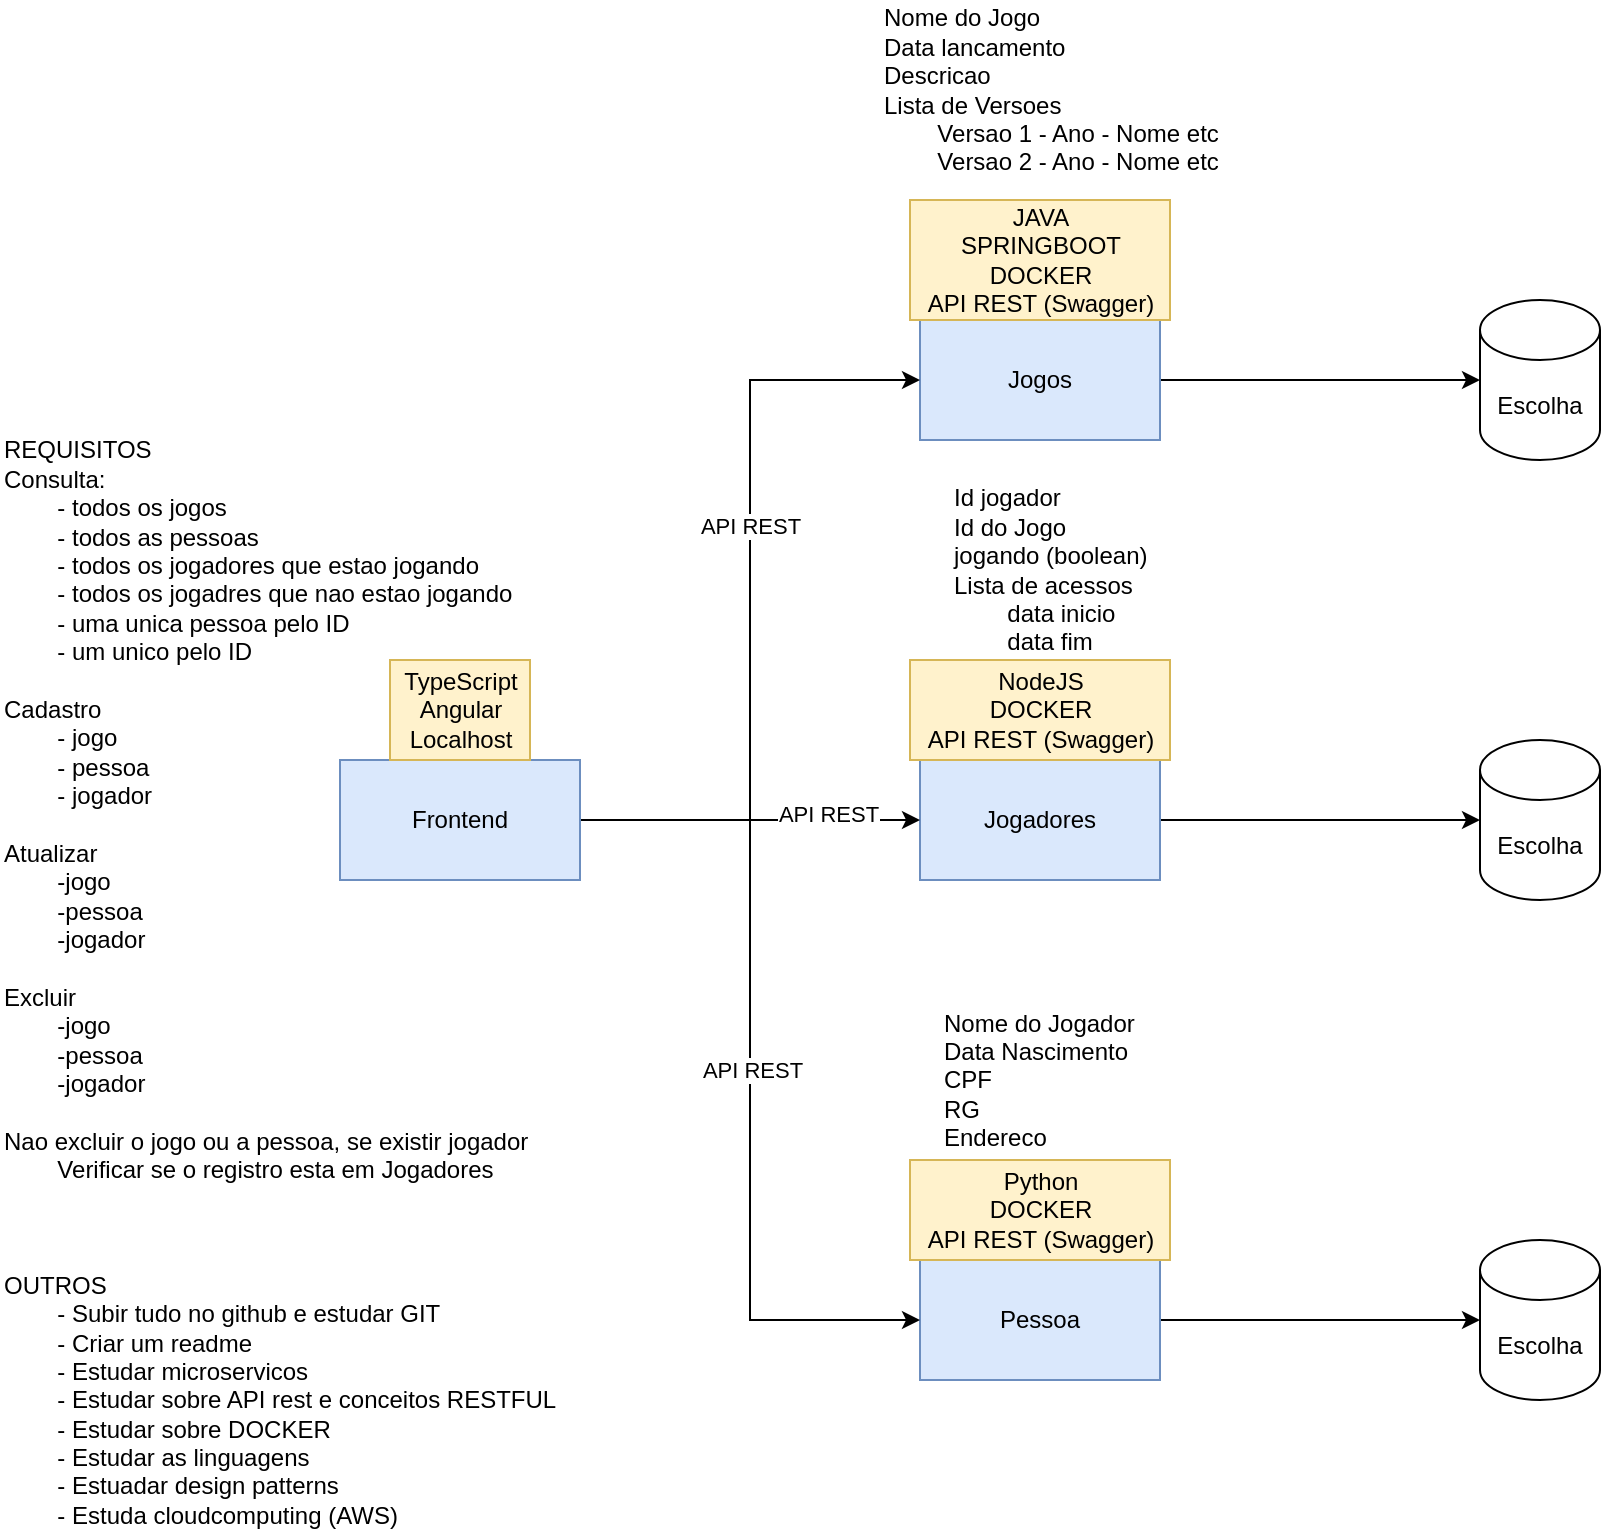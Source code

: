<mxfile version="21.8.2" type="device" pages="3">
  <diagram id="B9Dhw0MNNr3fT93IkkoF" name="Page-1">
    <mxGraphModel dx="1194" dy="552" grid="1" gridSize="10" guides="1" tooltips="1" connect="1" arrows="1" fold="1" page="1" pageScale="1" pageWidth="827" pageHeight="1169" math="0" shadow="0">
      <root>
        <mxCell id="0" />
        <mxCell id="1" parent="0" />
        <mxCell id="qzctwKsJpkXabpzAuB7s-19" style="edgeStyle=orthogonalEdgeStyle;rounded=0;orthogonalLoop=1;jettySize=auto;html=1;" parent="1" source="qzctwKsJpkXabpzAuB7s-1" target="qzctwKsJpkXabpzAuB7s-18" edge="1">
          <mxGeometry relative="1" as="geometry" />
        </mxCell>
        <mxCell id="qzctwKsJpkXabpzAuB7s-1" value="Jogos" style="rounded=0;whiteSpace=wrap;html=1;fillColor=#dae8fc;strokeColor=#6c8ebf;" parent="1" vertex="1">
          <mxGeometry x="480" y="170" width="120" height="60" as="geometry" />
        </mxCell>
        <mxCell id="qzctwKsJpkXabpzAuB7s-2" value="Nome do Jogo&lt;br&gt;Data lancamento&lt;br&gt;Descricao&lt;br&gt;Lista de Versoes&lt;br&gt;&lt;span style=&quot;white-space: pre;&quot;&gt;&#x9;&lt;/span&gt;Versao 1 - Ano - Nome etc&lt;br&gt;&lt;span style=&quot;white-space: pre;&quot;&gt;&#x9;&lt;/span&gt;Versao 2 - Ano - Nome etc" style="text;html=1;align=left;verticalAlign=middle;resizable=0;points=[];autosize=1;strokeColor=none;fillColor=none;" parent="1" vertex="1">
          <mxGeometry x="460" y="10" width="180" height="90" as="geometry" />
        </mxCell>
        <mxCell id="qzctwKsJpkXabpzAuB7s-21" style="edgeStyle=orthogonalEdgeStyle;rounded=0;orthogonalLoop=1;jettySize=auto;html=1;entryX=0;entryY=0.5;entryDx=0;entryDy=0;entryPerimeter=0;" parent="1" source="qzctwKsJpkXabpzAuB7s-3" target="qzctwKsJpkXabpzAuB7s-20" edge="1">
          <mxGeometry relative="1" as="geometry" />
        </mxCell>
        <mxCell id="qzctwKsJpkXabpzAuB7s-3" value="Pessoa" style="rounded=0;whiteSpace=wrap;html=1;fillColor=#dae8fc;strokeColor=#6c8ebf;" parent="1" vertex="1">
          <mxGeometry x="480" y="640" width="120" height="60" as="geometry" />
        </mxCell>
        <mxCell id="qzctwKsJpkXabpzAuB7s-4" value="&lt;span style=&quot;&quot;&gt;JAVA&lt;/span&gt;&lt;br style=&quot;&quot;&gt;&lt;span style=&quot;&quot;&gt;SPRINGBOOT&lt;/span&gt;&lt;br style=&quot;&quot;&gt;&lt;span style=&quot;&quot;&gt;DOCKER&lt;br&gt;&lt;/span&gt;API REST (Swagger)&lt;span style=&quot;&quot;&gt;&lt;br&gt;&lt;/span&gt;" style="text;html=1;align=center;verticalAlign=middle;resizable=0;points=[];autosize=1;strokeColor=#d6b656;fillColor=#fff2cc;" parent="1" vertex="1">
          <mxGeometry x="475" y="110" width="130" height="60" as="geometry" />
        </mxCell>
        <mxCell id="qzctwKsJpkXabpzAuB7s-5" value="Nome do Jogador&lt;br&gt;Data Nascimento&lt;br&gt;CPF&lt;br&gt;RG&lt;br&gt;Endereco" style="text;html=1;align=left;verticalAlign=middle;resizable=0;points=[];autosize=1;strokeColor=none;fillColor=none;" parent="1" vertex="1">
          <mxGeometry x="490" y="510" width="110" height="80" as="geometry" />
        </mxCell>
        <mxCell id="qzctwKsJpkXabpzAuB7s-6" value="Python&lt;br style=&quot;&quot;&gt;&lt;span style=&quot;&quot;&gt;DOCKER&lt;br&gt;API REST (Swagger)&lt;br&gt;&lt;/span&gt;" style="text;html=1;align=center;verticalAlign=middle;resizable=0;points=[];autosize=1;strokeColor=#d6b656;fillColor=#fff2cc;" parent="1" vertex="1">
          <mxGeometry x="475" y="590" width="130" height="50" as="geometry" />
        </mxCell>
        <mxCell id="qzctwKsJpkXabpzAuB7s-13" style="edgeStyle=orthogonalEdgeStyle;rounded=0;orthogonalLoop=1;jettySize=auto;html=1;" parent="1" source="qzctwKsJpkXabpzAuB7s-7" target="qzctwKsJpkXabpzAuB7s-12" edge="1">
          <mxGeometry relative="1" as="geometry" />
        </mxCell>
        <mxCell id="qzctwKsJpkXabpzAuB7s-7" value="Jogadores" style="rounded=0;whiteSpace=wrap;html=1;fillColor=#dae8fc;strokeColor=#6c8ebf;" parent="1" vertex="1">
          <mxGeometry x="480" y="390" width="120" height="60" as="geometry" />
        </mxCell>
        <mxCell id="qzctwKsJpkXabpzAuB7s-8" value="Id jogador&lt;br&gt;Id do Jogo&lt;br&gt;jogando (boolean)&lt;br&gt;Lista de acessos&lt;br&gt;&lt;span style=&quot;white-space: pre;&quot;&gt;&#x9;&lt;/span&gt;data inicio&lt;br&gt;&lt;span style=&quot;white-space: pre;&quot;&gt;&#x9;&lt;/span&gt;data fim" style="text;html=1;align=left;verticalAlign=middle;resizable=0;points=[];autosize=1;strokeColor=none;fillColor=none;" parent="1" vertex="1">
          <mxGeometry x="495" y="250" width="110" height="90" as="geometry" />
        </mxCell>
        <mxCell id="qzctwKsJpkXabpzAuB7s-9" value="NodeJS&lt;br style=&quot;&quot;&gt;&lt;span style=&quot;&quot;&gt;DOCKER&lt;br&gt;&lt;/span&gt;API REST (Swagger)&lt;span style=&quot;&quot;&gt;&lt;br&gt;&lt;/span&gt;" style="text;html=1;align=center;verticalAlign=middle;resizable=0;points=[];autosize=1;strokeColor=#d6b656;fillColor=#fff2cc;" parent="1" vertex="1">
          <mxGeometry x="475" y="340" width="130" height="50" as="geometry" />
        </mxCell>
        <mxCell id="qzctwKsJpkXabpzAuB7s-12" value="Escolha" style="shape=cylinder3;whiteSpace=wrap;html=1;boundedLbl=1;backgroundOutline=1;size=15;" parent="1" vertex="1">
          <mxGeometry x="760" y="380" width="60" height="80" as="geometry" />
        </mxCell>
        <mxCell id="qzctwKsJpkXabpzAuB7s-18" value="Escolha" style="shape=cylinder3;whiteSpace=wrap;html=1;boundedLbl=1;backgroundOutline=1;size=15;" parent="1" vertex="1">
          <mxGeometry x="760" y="160" width="60" height="80" as="geometry" />
        </mxCell>
        <mxCell id="qzctwKsJpkXabpzAuB7s-20" value="Escolha" style="shape=cylinder3;whiteSpace=wrap;html=1;boundedLbl=1;backgroundOutline=1;size=15;" parent="1" vertex="1">
          <mxGeometry x="760" y="630" width="60" height="80" as="geometry" />
        </mxCell>
        <mxCell id="qzctwKsJpkXabpzAuB7s-24" style="edgeStyle=orthogonalEdgeStyle;rounded=0;orthogonalLoop=1;jettySize=auto;html=1;entryX=0;entryY=0.5;entryDx=0;entryDy=0;" parent="1" source="qzctwKsJpkXabpzAuB7s-22" target="qzctwKsJpkXabpzAuB7s-1" edge="1">
          <mxGeometry relative="1" as="geometry" />
        </mxCell>
        <mxCell id="qzctwKsJpkXabpzAuB7s-27" value="API REST" style="edgeLabel;html=1;align=center;verticalAlign=middle;resizable=0;points=[];" parent="qzctwKsJpkXabpzAuB7s-24" vertex="1" connectable="0">
          <mxGeometry x="0.193" relative="1" as="geometry">
            <mxPoint as="offset" />
          </mxGeometry>
        </mxCell>
        <mxCell id="qzctwKsJpkXabpzAuB7s-25" style="edgeStyle=orthogonalEdgeStyle;rounded=0;orthogonalLoop=1;jettySize=auto;html=1;" parent="1" source="qzctwKsJpkXabpzAuB7s-22" target="qzctwKsJpkXabpzAuB7s-7" edge="1">
          <mxGeometry relative="1" as="geometry" />
        </mxCell>
        <mxCell id="qzctwKsJpkXabpzAuB7s-28" value="API REST" style="edgeLabel;html=1;align=center;verticalAlign=middle;resizable=0;points=[];" parent="qzctwKsJpkXabpzAuB7s-25" vertex="1" connectable="0">
          <mxGeometry x="0.454" y="3" relative="1" as="geometry">
            <mxPoint as="offset" />
          </mxGeometry>
        </mxCell>
        <mxCell id="qzctwKsJpkXabpzAuB7s-26" style="edgeStyle=orthogonalEdgeStyle;rounded=0;orthogonalLoop=1;jettySize=auto;html=1;entryX=0;entryY=0.5;entryDx=0;entryDy=0;" parent="1" source="qzctwKsJpkXabpzAuB7s-22" target="qzctwKsJpkXabpzAuB7s-3" edge="1">
          <mxGeometry relative="1" as="geometry" />
        </mxCell>
        <mxCell id="qzctwKsJpkXabpzAuB7s-29" value="API REST" style="edgeLabel;html=1;align=center;verticalAlign=middle;resizable=0;points=[];" parent="qzctwKsJpkXabpzAuB7s-26" vertex="1" connectable="0">
          <mxGeometry x="-0.003" y="1" relative="1" as="geometry">
            <mxPoint as="offset" />
          </mxGeometry>
        </mxCell>
        <mxCell id="qzctwKsJpkXabpzAuB7s-22" value="Frontend" style="rounded=0;whiteSpace=wrap;html=1;fillColor=#dae8fc;strokeColor=#6c8ebf;" parent="1" vertex="1">
          <mxGeometry x="190" y="390" width="120" height="60" as="geometry" />
        </mxCell>
        <mxCell id="qzctwKsJpkXabpzAuB7s-23" value="TypeScript&lt;br&gt;Angular&lt;br&gt;Localhost" style="text;html=1;align=center;verticalAlign=middle;resizable=0;points=[];autosize=1;strokeColor=#d6b656;fillColor=#fff2cc;" parent="1" vertex="1">
          <mxGeometry x="215" y="340" width="70" height="50" as="geometry" />
        </mxCell>
        <mxCell id="qzctwKsJpkXabpzAuB7s-30" value="REQUISITOS&lt;br&gt;Consulta:&lt;br&gt;&lt;span style=&quot;white-space: pre;&quot;&gt;&#x9;&lt;/span&gt;- todos os jogos&lt;br&gt;&lt;span style=&quot;white-space: pre;&quot;&gt;&#x9;&lt;/span&gt;- todos as pessoas&lt;br&gt;&lt;span style=&quot;white-space: pre;&quot;&gt;&#x9;&lt;/span&gt;- todos os jogadores que estao jogando&lt;br&gt;&lt;span style=&quot;white-space: pre;&quot;&gt;&#x9;&lt;/span&gt;- todos os jogadres que nao estao jogando&lt;br&gt;&lt;span style=&quot;white-space: pre;&quot;&gt;&#x9;&lt;/span&gt;- uma unica pessoa pelo ID&lt;br&gt;&lt;span style=&quot;white-space: pre;&quot;&gt;&#x9;&lt;/span&gt;- um unico pelo ID&lt;br&gt;&lt;br&gt;Cadastro&lt;br&gt;&lt;span style=&quot;white-space: pre;&quot;&gt;&#x9;&lt;/span&gt;- jogo&lt;br&gt;&lt;span style=&quot;white-space: pre;&quot;&gt;&#x9;&lt;/span&gt;- pessoa&lt;br&gt;&lt;span style=&quot;white-space: pre;&quot;&gt;&#x9;&lt;/span&gt;- jogador&lt;br&gt;&lt;br&gt;Atualizar&lt;br&gt;&lt;span style=&quot;white-space: pre;&quot;&gt;&#x9;&lt;/span&gt;-jogo&lt;br&gt;&lt;span style=&quot;white-space: pre;&quot;&gt;&#x9;&lt;/span&gt;-pessoa&lt;br&gt;&lt;span style=&quot;white-space: pre;&quot;&gt;&#x9;&lt;/span&gt;-jogador&lt;br&gt;&lt;br&gt;Excluir&lt;br&gt;&lt;span style=&quot;white-space: pre;&quot;&gt;&#x9;&lt;/span&gt;-jogo&lt;br&gt;&lt;span style=&quot;white-space: pre;&quot;&gt;&#x9;&lt;/span&gt;-pessoa&lt;br&gt;&lt;span style=&quot;white-space: pre;&quot;&gt;&#x9;&lt;/span&gt;-jogador&lt;br&gt;&lt;br&gt;Nao excluir o jogo ou a pessoa, se existir jogador&lt;br&gt;&lt;span style=&quot;white-space: pre;&quot;&gt;&#x9;&lt;/span&gt;Verificar se o registro esta em Jogadores&lt;br&gt;" style="text;html=1;align=left;verticalAlign=middle;resizable=0;points=[];autosize=1;strokeColor=none;fillColor=none;" parent="1" vertex="1">
          <mxGeometry x="20" y="230" width="280" height="370" as="geometry" />
        </mxCell>
        <mxCell id="qzctwKsJpkXabpzAuB7s-31" value="OUTROS&lt;br&gt;&lt;span style=&quot;white-space: pre;&quot;&gt;&#x9;&lt;/span&gt;- Subir tudo no github e estudar GIT&lt;br&gt;&lt;span style=&quot;white-space: pre;&quot;&gt;&#x9;&lt;/span&gt;- Criar um readme&lt;br&gt;&lt;span style=&quot;white-space: pre;&quot;&gt;&#x9;&lt;/span&gt;- Estudar microservicos&lt;br&gt;&lt;span style=&quot;white-space: pre;&quot;&gt;&#x9;&lt;/span&gt;- Estudar sobre API rest e conceitos RESTFUL&lt;br&gt;&lt;span style=&quot;white-space: pre;&quot;&gt;&#x9;&lt;/span&gt;- Estudar sobre DOCKER&lt;br&gt;&lt;span style=&quot;white-space: pre;&quot;&gt;&#x9;&lt;/span&gt;- Estudar as linguagens&lt;br&gt;&lt;span style=&quot;white-space: pre;&quot;&gt;&#x9;&lt;/span&gt;- Estuadar design patterns&lt;br&gt;&lt;span style=&quot;white-space: pre;&quot;&gt;&#x9;&lt;/span&gt;- Estuda cloudcomputing (AWS)" style="text;html=1;align=left;verticalAlign=middle;resizable=0;points=[];autosize=1;strokeColor=none;fillColor=none;" parent="1" vertex="1">
          <mxGeometry x="20" y="645" width="290" height="130" as="geometry" />
        </mxCell>
      </root>
    </mxGraphModel>
  </diagram>
  <diagram id="t1QJVABN1kcPNJC9-ekS" name="Página-2">
    <mxGraphModel dx="1194" dy="552" grid="1" gridSize="10" guides="1" tooltips="1" connect="1" arrows="1" fold="1" page="1" pageScale="1" pageWidth="827" pageHeight="1169" math="0" shadow="0">
      <root>
        <mxCell id="0" />
        <mxCell id="1" parent="0" />
        <mxCell id="4Why9l_FPHBwVsPzXHzf-26" style="edgeStyle=orthogonalEdgeStyle;rounded=0;orthogonalLoop=1;jettySize=auto;html=1;" parent="1" source="4Why9l_FPHBwVsPzXHzf-9" target="4Why9l_FPHBwVsPzXHzf-22" edge="1">
          <mxGeometry relative="1" as="geometry" />
        </mxCell>
        <mxCell id="4Why9l_FPHBwVsPzXHzf-9" value="Customers" style="sketch=0;points=[[0,0,0],[0.25,0,0],[0.5,0,0],[0.75,0,0],[1,0,0],[0,1,0],[0.25,1,0],[0.5,1,0],[0.75,1,0],[1,1,0],[0,0.25,0],[0,0.5,0],[0,0.75,0],[1,0.25,0],[1,0.5,0],[1,0.75,0]];outlineConnect=0;fontColor=#232F3E;gradientColor=#F78E04;gradientDirection=north;fillColor=#D05C17;strokeColor=#ffffff;dashed=0;verticalLabelPosition=bottom;verticalAlign=top;align=center;html=1;fontSize=12;fontStyle=0;aspect=fixed;shape=mxgraph.aws4.resourceIcon;resIcon=mxgraph.aws4.lambda;" parent="1" vertex="1">
          <mxGeometry x="150" y="620" width="78" height="78" as="geometry" />
        </mxCell>
        <mxCell id="4Why9l_FPHBwVsPzXHzf-24" style="edgeStyle=orthogonalEdgeStyle;rounded=0;orthogonalLoop=1;jettySize=auto;html=1;" parent="1" source="4Why9l_FPHBwVsPzXHzf-11" target="4Why9l_FPHBwVsPzXHzf-23" edge="1">
          <mxGeometry relative="1" as="geometry" />
        </mxCell>
        <mxCell id="4Why9l_FPHBwVsPzXHzf-11" value="Login" style="sketch=0;points=[[0,0,0],[0.25,0,0],[0.5,0,0],[0.75,0,0],[1,0,0],[0,1,0],[0.25,1,0],[0.5,1,0],[0.75,1,0],[1,1,0],[0,0.25,0],[0,0.5,0],[0,0.75,0],[1,0.25,0],[1,0.5,0],[1,0.75,0]];outlineConnect=0;fontColor=#232F3E;gradientColor=#F78E04;gradientDirection=north;fillColor=#D05C17;strokeColor=#ffffff;dashed=0;verticalLabelPosition=bottom;verticalAlign=top;align=center;html=1;fontSize=12;fontStyle=0;aspect=fixed;shape=mxgraph.aws4.resourceIcon;resIcon=mxgraph.aws4.lambda;" parent="1" vertex="1">
          <mxGeometry x="150" y="790" width="78" height="78" as="geometry" />
        </mxCell>
        <mxCell id="4Why9l_FPHBwVsPzXHzf-21" style="edgeStyle=orthogonalEdgeStyle;rounded=0;orthogonalLoop=1;jettySize=auto;html=1;" parent="1" source="4Why9l_FPHBwVsPzXHzf-14" target="4Why9l_FPHBwVsPzXHzf-20" edge="1">
          <mxGeometry relative="1" as="geometry" />
        </mxCell>
        <mxCell id="4Why9l_FPHBwVsPzXHzf-47" style="edgeStyle=orthogonalEdgeStyle;rounded=0;orthogonalLoop=1;jettySize=auto;html=1;" parent="1" source="4Why9l_FPHBwVsPzXHzf-14" target="4Why9l_FPHBwVsPzXHzf-46" edge="1">
          <mxGeometry relative="1" as="geometry" />
        </mxCell>
        <mxCell id="4Why9l_FPHBwVsPzXHzf-14" value="Athena" style="sketch=0;points=[[0,0,0],[0.25,0,0],[0.5,0,0],[0.75,0,0],[1,0,0],[0,1,0],[0.25,1,0],[0.5,1,0],[0.75,1,0],[1,1,0],[0,0.25,0],[0,0.5,0],[0,0.75,0],[1,0.25,0],[1,0.5,0],[1,0.75,0]];outlineConnect=0;fontColor=#232F3E;gradientColor=#945DF2;gradientDirection=north;fillColor=#5A30B5;strokeColor=#ffffff;dashed=0;verticalLabelPosition=bottom;verticalAlign=top;align=center;html=1;fontSize=12;fontStyle=0;aspect=fixed;shape=mxgraph.aws4.resourceIcon;resIcon=mxgraph.aws4.athena;" parent="1" vertex="1">
          <mxGeometry x="640" y="698" width="78" height="78" as="geometry" />
        </mxCell>
        <mxCell id="4Why9l_FPHBwVsPzXHzf-18" style="edgeStyle=orthogonalEdgeStyle;rounded=0;orthogonalLoop=1;jettySize=auto;html=1;" parent="1" source="4Why9l_FPHBwVsPzXHzf-16" target="4Why9l_FPHBwVsPzXHzf-14" edge="1">
          <mxGeometry relative="1" as="geometry" />
        </mxCell>
        <mxCell id="4Why9l_FPHBwVsPzXHzf-16" value="sor" style="sketch=0;points=[[0,0,0],[0.25,0,0],[0.5,0,0],[0.75,0,0],[1,0,0],[0,1,0],[0.25,1,0],[0.5,1,0],[0.75,1,0],[1,1,0],[0,0.25,0],[0,0.5,0],[0,0.75,0],[1,0.25,0],[1,0.5,0],[1,0.75,0]];outlineConnect=0;fontColor=#232F3E;gradientColor=#60A337;gradientDirection=north;fillColor=#277116;strokeColor=#ffffff;dashed=0;verticalLabelPosition=bottom;verticalAlign=top;align=center;html=1;fontSize=12;fontStyle=0;aspect=fixed;shape=mxgraph.aws4.resourceIcon;resIcon=mxgraph.aws4.s3;" parent="1" vertex="1">
          <mxGeometry x="450" y="698" width="78" height="78" as="geometry" />
        </mxCell>
        <mxCell id="4Why9l_FPHBwVsPzXHzf-20" value="quicksight" style="sketch=0;points=[[0,0,0],[0.25,0,0],[0.5,0,0],[0.75,0,0],[1,0,0],[0,1,0],[0.25,1,0],[0.5,1,0],[0.75,1,0],[1,1,0],[0,0.25,0],[0,0.5,0],[0,0.75,0],[1,0.25,0],[1,0.5,0],[1,0.75,0]];outlineConnect=0;fontColor=#232F3E;gradientColor=#945DF2;gradientDirection=north;fillColor=#5A30B5;strokeColor=#ffffff;dashed=0;verticalLabelPosition=bottom;verticalAlign=top;align=center;html=1;fontSize=12;fontStyle=0;aspect=fixed;shape=mxgraph.aws4.resourceIcon;resIcon=mxgraph.aws4.quicksight;" parent="1" vertex="1">
          <mxGeometry x="810" y="690" width="78" height="78" as="geometry" />
        </mxCell>
        <mxCell id="4Why9l_FPHBwVsPzXHzf-27" style="edgeStyle=orthogonalEdgeStyle;rounded=0;orthogonalLoop=1;jettySize=auto;html=1;" parent="1" source="4Why9l_FPHBwVsPzXHzf-22" target="4Why9l_FPHBwVsPzXHzf-16" edge="1">
          <mxGeometry relative="1" as="geometry" />
        </mxCell>
        <mxCell id="4Why9l_FPHBwVsPzXHzf-22" value="firehose" style="sketch=0;points=[[0,0,0],[0.25,0,0],[0.5,0,0],[0.75,0,0],[1,0,0],[0,1,0],[0.25,1,0],[0.5,1,0],[0.75,1,0],[1,1,0],[0,0.25,0],[0,0.5,0],[0,0.75,0],[1,0.25,0],[1,0.5,0],[1,0.75,0]];outlineConnect=0;fontColor=#232F3E;gradientColor=#945DF2;gradientDirection=north;fillColor=#5A30B5;strokeColor=#ffffff;dashed=0;verticalLabelPosition=bottom;verticalAlign=top;align=center;html=1;fontSize=12;fontStyle=0;aspect=fixed;shape=mxgraph.aws4.resourceIcon;resIcon=mxgraph.aws4.kinesis_data_firehose;" parent="1" vertex="1">
          <mxGeometry x="300" y="620" width="78" height="78" as="geometry" />
        </mxCell>
        <mxCell id="4Why9l_FPHBwVsPzXHzf-25" style="edgeStyle=orthogonalEdgeStyle;rounded=0;orthogonalLoop=1;jettySize=auto;html=1;entryX=0.5;entryY=1;entryDx=0;entryDy=0;entryPerimeter=0;" parent="1" source="4Why9l_FPHBwVsPzXHzf-23" target="4Why9l_FPHBwVsPzXHzf-16" edge="1">
          <mxGeometry relative="1" as="geometry">
            <mxPoint x="450" y="829" as="targetPoint" />
          </mxGeometry>
        </mxCell>
        <mxCell id="4Why9l_FPHBwVsPzXHzf-23" value="firehose" style="sketch=0;points=[[0,0,0],[0.25,0,0],[0.5,0,0],[0.75,0,0],[1,0,0],[0,1,0],[0.25,1,0],[0.5,1,0],[0.75,1,0],[1,1,0],[0,0.25,0],[0,0.5,0],[0,0.75,0],[1,0.25,0],[1,0.5,0],[1,0.75,0]];outlineConnect=0;fontColor=#232F3E;gradientColor=#945DF2;gradientDirection=north;fillColor=#5A30B5;strokeColor=#ffffff;dashed=0;verticalLabelPosition=bottom;verticalAlign=top;align=center;html=1;fontSize=12;fontStyle=0;aspect=fixed;shape=mxgraph.aws4.resourceIcon;resIcon=mxgraph.aws4.kinesis_data_firehose;" parent="1" vertex="1">
          <mxGeometry x="300" y="790" width="78" height="78" as="geometry" />
        </mxCell>
        <mxCell id="4Why9l_FPHBwVsPzXHzf-31" style="edgeStyle=orthogonalEdgeStyle;rounded=0;orthogonalLoop=1;jettySize=auto;html=1;" parent="1" source="4Why9l_FPHBwVsPzXHzf-30" target="4Why9l_FPHBwVsPzXHzf-20" edge="1">
          <mxGeometry relative="1" as="geometry">
            <Array as="points">
              <mxPoint x="849" y="909" />
            </Array>
          </mxGeometry>
        </mxCell>
        <mxCell id="4Why9l_FPHBwVsPzXHzf-32" style="edgeStyle=orthogonalEdgeStyle;rounded=0;orthogonalLoop=1;jettySize=auto;html=1;" parent="1" source="4Why9l_FPHBwVsPzXHzf-30" target="4Why9l_FPHBwVsPzXHzf-14" edge="1">
          <mxGeometry relative="1" as="geometry" />
        </mxCell>
        <mxCell id="4Why9l_FPHBwVsPzXHzf-30" value="business" style="sketch=0;outlineConnect=0;fontColor=#232F3E;gradientColor=none;fillColor=#232F3D;strokeColor=none;dashed=0;verticalLabelPosition=bottom;verticalAlign=top;align=center;html=1;fontSize=12;fontStyle=0;aspect=fixed;pointerEvents=1;shape=mxgraph.aws4.user;" parent="1" vertex="1">
          <mxGeometry x="732" y="868" width="78" height="78" as="geometry" />
        </mxCell>
        <mxCell id="4Why9l_FPHBwVsPzXHzf-48" style="edgeStyle=orthogonalEdgeStyle;rounded=0;orthogonalLoop=1;jettySize=auto;html=1;" parent="1" source="4Why9l_FPHBwVsPzXHzf-46" target="4Why9l_FPHBwVsPzXHzf-16" edge="1">
          <mxGeometry relative="1" as="geometry" />
        </mxCell>
        <mxCell id="4Why9l_FPHBwVsPzXHzf-46" value="data catalog" style="sketch=0;points=[[0,0,0],[0.25,0,0],[0.5,0,0],[0.75,0,0],[1,0,0],[0,1,0],[0.25,1,0],[0.5,1,0],[0.75,1,0],[1,1,0],[0,0.25,0],[0,0.5,0],[0,0.75,0],[1,0.25,0],[1,0.5,0],[1,0.75,0]];outlineConnect=0;fontColor=#232F3E;gradientColor=#945DF2;gradientDirection=north;fillColor=#5A30B5;strokeColor=#ffffff;dashed=0;verticalLabelPosition=bottom;verticalAlign=top;align=center;html=1;fontSize=12;fontStyle=0;aspect=fixed;shape=mxgraph.aws4.resourceIcon;resIcon=mxgraph.aws4.glue;" parent="1" vertex="1">
          <mxGeometry x="640" y="530" width="78" height="78" as="geometry" />
        </mxCell>
      </root>
    </mxGraphModel>
  </diagram>
  <diagram id="fgY5-KZDz9h30wrM_tKs" name="Página-3">
    <mxGraphModel dx="954" dy="552" grid="1" gridSize="10" guides="1" tooltips="1" connect="1" arrows="1" fold="1" page="1" pageScale="1" pageWidth="827" pageHeight="1169" math="0" shadow="0">
      <root>
        <mxCell id="0" />
        <mxCell id="1" parent="0" />
        <mxCell id="JtdTLMAPf3DGbwwcKqGo-1" value="" style="outlineConnect=0;html=1;whiteSpace=wrap;fontSize=12;fontStyle=0;strokeColor=#666666;fillColor=#f5f5f5;verticalAlign=top;align=center;fontColor=#333333;dashed=1;spacingTop=3;" vertex="1" parent="1">
          <mxGeometry x="110" y="100" width="590" height="290" as="geometry" />
        </mxCell>
        <mxCell id="JtdTLMAPf3DGbwwcKqGo-8" style="edgeStyle=orthogonalEdgeStyle;rounded=0;orthogonalLoop=1;jettySize=auto;html=1;entryX=0;entryY=0.5;entryDx=0;entryDy=0;" edge="1" parent="1" source="JtdTLMAPf3DGbwwcKqGo-2" target="JtdTLMAPf3DGbwwcKqGo-3">
          <mxGeometry relative="1" as="geometry" />
        </mxCell>
        <mxCell id="JtdTLMAPf3DGbwwcKqGo-14" value="rest" style="edgeLabel;html=1;align=center;verticalAlign=middle;resizable=0;points=[];" vertex="1" connectable="0" parent="JtdTLMAPf3DGbwwcKqGo-8">
          <mxGeometry x="-0.059" y="2" relative="1" as="geometry">
            <mxPoint as="offset" />
          </mxGeometry>
        </mxCell>
        <mxCell id="JtdTLMAPf3DGbwwcKqGo-2" value="Angular&lt;br&gt;FrontEnd" style="rounded=1;whiteSpace=wrap;html=1;" vertex="1" parent="1">
          <mxGeometry x="167" y="231" width="110" height="40" as="geometry" />
        </mxCell>
        <mxCell id="JtdTLMAPf3DGbwwcKqGo-6" style="edgeStyle=orthogonalEdgeStyle;rounded=0;orthogonalLoop=1;jettySize=auto;html=1;" edge="1" parent="1" source="JtdTLMAPf3DGbwwcKqGo-3" target="JtdTLMAPf3DGbwwcKqGo-5">
          <mxGeometry relative="1" as="geometry" />
        </mxCell>
        <mxCell id="JtdTLMAPf3DGbwwcKqGo-15" value="read" style="edgeLabel;html=1;align=center;verticalAlign=middle;resizable=0;points=[];" vertex="1" connectable="0" parent="JtdTLMAPf3DGbwwcKqGo-6">
          <mxGeometry x="-0.082" relative="1" as="geometry">
            <mxPoint as="offset" />
          </mxGeometry>
        </mxCell>
        <mxCell id="JtdTLMAPf3DGbwwcKqGo-7" style="edgeStyle=orthogonalEdgeStyle;rounded=0;orthogonalLoop=1;jettySize=auto;html=1;" edge="1" parent="1" source="JtdTLMAPf3DGbwwcKqGo-3" target="JtdTLMAPf3DGbwwcKqGo-4">
          <mxGeometry relative="1" as="geometry" />
        </mxCell>
        <mxCell id="JtdTLMAPf3DGbwwcKqGo-16" value="chain" style="edgeLabel;html=1;align=center;verticalAlign=middle;resizable=0;points=[];" vertex="1" connectable="0" parent="JtdTLMAPf3DGbwwcKqGo-7">
          <mxGeometry x="-0.22" relative="1" as="geometry">
            <mxPoint as="offset" />
          </mxGeometry>
        </mxCell>
        <mxCell id="JtdTLMAPf3DGbwwcKqGo-10" style="edgeStyle=orthogonalEdgeStyle;rounded=0;orthogonalLoop=1;jettySize=auto;html=1;entryX=0;entryY=0.5;entryDx=0;entryDy=0;" edge="1" parent="1" source="JtdTLMAPf3DGbwwcKqGo-3" target="JtdTLMAPf3DGbwwcKqGo-9">
          <mxGeometry relative="1" as="geometry" />
        </mxCell>
        <mxCell id="JtdTLMAPf3DGbwwcKqGo-17" value="chat&lt;br&gt;completion" style="edgeLabel;html=1;align=center;verticalAlign=middle;resizable=0;points=[];" vertex="1" connectable="0" parent="JtdTLMAPf3DGbwwcKqGo-10">
          <mxGeometry x="-0.106" relative="1" as="geometry">
            <mxPoint as="offset" />
          </mxGeometry>
        </mxCell>
        <mxCell id="JtdTLMAPf3DGbwwcKqGo-3" value="Python&lt;br&gt;Backend" style="rounded=1;whiteSpace=wrap;html=1;" vertex="1" parent="1">
          <mxGeometry x="345" y="231" width="110" height="40" as="geometry" />
        </mxCell>
        <mxCell id="JtdTLMAPf3DGbwwcKqGo-4" value="LangChain" style="rounded=1;whiteSpace=wrap;html=1;fillColor=#fff2cc;strokeColor=#d6b656;" vertex="1" parent="1">
          <mxGeometry x="345" y="330" width="110" height="40" as="geometry" />
        </mxCell>
        <mxCell id="JtdTLMAPf3DGbwwcKqGo-5" value="data&lt;br&gt;file" style="shape=note;whiteSpace=wrap;html=1;backgroundOutline=1;darkOpacity=0.05;size=9;" vertex="1" parent="1">
          <mxGeometry x="380" y="120" width="40" height="50" as="geometry" />
        </mxCell>
        <mxCell id="JtdTLMAPf3DGbwwcKqGo-9" value="ChatGPT" style="rounded=1;whiteSpace=wrap;html=1;fillColor=#dae8fc;strokeColor=#6c8ebf;" vertex="1" parent="1">
          <mxGeometry x="570" y="231" width="110" height="40" as="geometry" />
        </mxCell>
        <mxCell id="JtdTLMAPf3DGbwwcKqGo-12" style="edgeStyle=orthogonalEdgeStyle;rounded=0;orthogonalLoop=1;jettySize=auto;html=1;entryX=0;entryY=0.5;entryDx=0;entryDy=0;" edge="1" parent="1" source="JtdTLMAPf3DGbwwcKqGo-11" target="JtdTLMAPf3DGbwwcKqGo-2">
          <mxGeometry relative="1" as="geometry" />
        </mxCell>
        <mxCell id="JtdTLMAPf3DGbwwcKqGo-13" value="question" style="edgeLabel;html=1;align=center;verticalAlign=middle;resizable=0;points=[];" vertex="1" connectable="0" parent="JtdTLMAPf3DGbwwcKqGo-12">
          <mxGeometry x="0.062" y="3" relative="1" as="geometry">
            <mxPoint as="offset" />
          </mxGeometry>
        </mxCell>
        <mxCell id="JtdTLMAPf3DGbwwcKqGo-11" value="user" style="sketch=0;outlineConnect=0;fontColor=#232F3E;gradientColor=none;fillColor=#232F3D;strokeColor=none;dashed=0;verticalLabelPosition=bottom;verticalAlign=top;align=center;html=1;fontSize=12;fontStyle=0;aspect=fixed;pointerEvents=1;shape=mxgraph.aws4.user;" vertex="1" parent="1">
          <mxGeometry x="34" y="226" width="50" height="50" as="geometry" />
        </mxCell>
      </root>
    </mxGraphModel>
  </diagram>
</mxfile>
